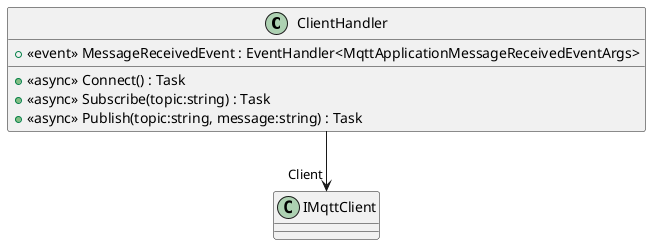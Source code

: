 @startuml
class ClientHandler {
    +  <<event>> MessageReceivedEvent : EventHandler<MqttApplicationMessageReceivedEventArgs> 
    + <<async>> Connect() : Task
    + <<async>> Subscribe(topic:string) : Task
    + <<async>> Publish(topic:string, message:string) : Task
}
ClientHandler --> "Client" IMqttClient
@enduml
